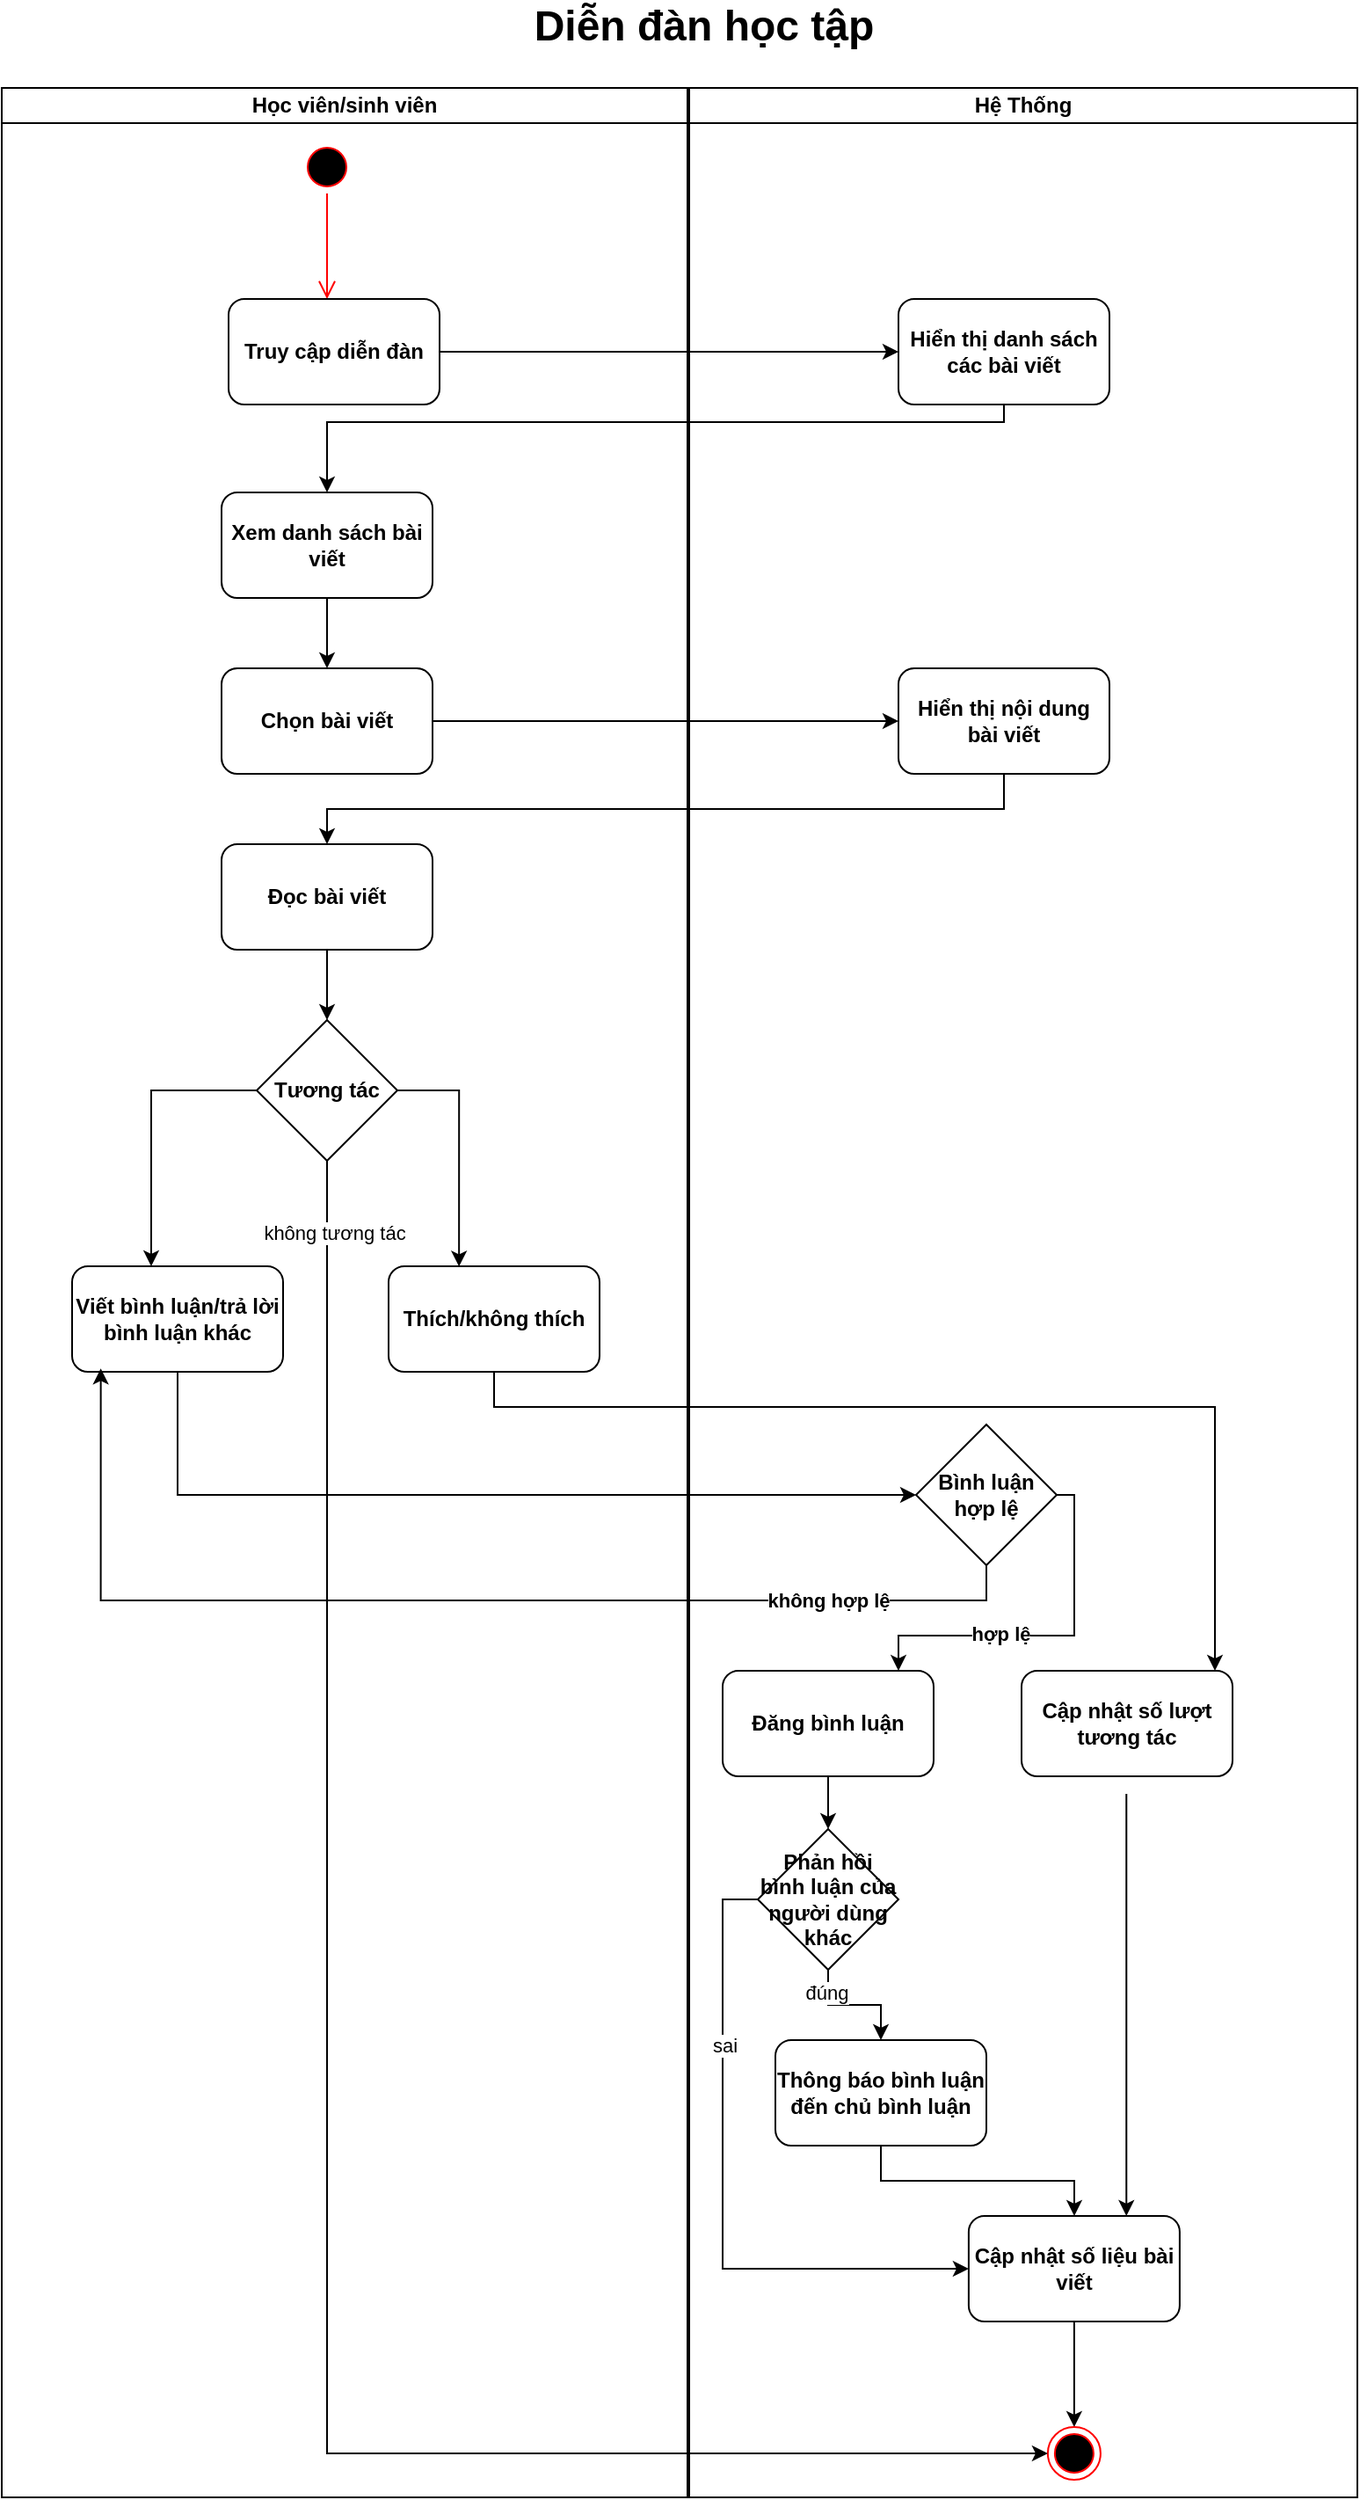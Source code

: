 <mxfile version="27.0.3">
  <diagram name="Page-1" id="wyYRsDZjEv_IAJ9hgWg7">
    <mxGraphModel dx="2026" dy="1134" grid="1" gridSize="10" guides="1" tooltips="1" connect="1" arrows="1" fold="1" page="1" pageScale="1" pageWidth="850" pageHeight="1100" math="0" shadow="0">
      <root>
        <mxCell id="0" />
        <mxCell id="1" parent="0" />
        <mxCell id="xNPQkrnZE0xDyGVl3A8W-1" value="Học viên/sinh viên" style="swimlane;startSize=20;whiteSpace=wrap;html=1;fontStyle=1" parent="1" vertex="1">
          <mxGeometry x="60" y="150" width="390" height="1370" as="geometry" />
        </mxCell>
        <mxCell id="xNPQkrnZE0xDyGVl3A8W-2" value="" style="ellipse;html=1;shape=startState;fillColor=#000000;strokeColor=#ff0000;fontStyle=1" parent="xNPQkrnZE0xDyGVl3A8W-1" vertex="1">
          <mxGeometry x="170" y="30" width="30" height="30" as="geometry" />
        </mxCell>
        <mxCell id="xNPQkrnZE0xDyGVl3A8W-3" value="" style="edgeStyle=orthogonalEdgeStyle;html=1;verticalAlign=bottom;endArrow=open;endSize=8;strokeColor=#ff0000;rounded=0;fontStyle=1" parent="xNPQkrnZE0xDyGVl3A8W-1" source="xNPQkrnZE0xDyGVl3A8W-2" edge="1">
          <mxGeometry relative="1" as="geometry">
            <mxPoint x="185" y="120" as="targetPoint" />
          </mxGeometry>
        </mxCell>
        <mxCell id="xNPQkrnZE0xDyGVl3A8W-58" value="Truy cập diễn đàn" style="rounded=1;whiteSpace=wrap;html=1;fontStyle=1" parent="xNPQkrnZE0xDyGVl3A8W-1" vertex="1">
          <mxGeometry x="129" y="120" width="120" height="60" as="geometry" />
        </mxCell>
        <mxCell id="xNPQkrnZE0xDyGVl3A8W-69" style="edgeStyle=orthogonalEdgeStyle;rounded=0;orthogonalLoop=1;jettySize=auto;html=1;entryX=0.5;entryY=0;entryDx=0;entryDy=0;fontStyle=1" parent="xNPQkrnZE0xDyGVl3A8W-1" source="xNPQkrnZE0xDyGVl3A8W-61" target="xNPQkrnZE0xDyGVl3A8W-68" edge="1">
          <mxGeometry relative="1" as="geometry" />
        </mxCell>
        <mxCell id="xNPQkrnZE0xDyGVl3A8W-61" value="Xem danh sách bài viết" style="rounded=1;whiteSpace=wrap;html=1;fontStyle=1" parent="xNPQkrnZE0xDyGVl3A8W-1" vertex="1">
          <mxGeometry x="125" y="230" width="120" height="60" as="geometry" />
        </mxCell>
        <mxCell id="xNPQkrnZE0xDyGVl3A8W-68" value="Chọn bài viết" style="rounded=1;whiteSpace=wrap;html=1;fontStyle=1" parent="xNPQkrnZE0xDyGVl3A8W-1" vertex="1">
          <mxGeometry x="125" y="330" width="120" height="60" as="geometry" />
        </mxCell>
        <mxCell id="xNPQkrnZE0xDyGVl3A8W-76" style="edgeStyle=orthogonalEdgeStyle;rounded=0;orthogonalLoop=1;jettySize=auto;html=1;fontStyle=1" parent="xNPQkrnZE0xDyGVl3A8W-1" source="xNPQkrnZE0xDyGVl3A8W-72" target="xNPQkrnZE0xDyGVl3A8W-75" edge="1">
          <mxGeometry relative="1" as="geometry" />
        </mxCell>
        <mxCell id="xNPQkrnZE0xDyGVl3A8W-72" value="Đọc bài viết" style="rounded=1;whiteSpace=wrap;html=1;fontStyle=1" parent="xNPQkrnZE0xDyGVl3A8W-1" vertex="1">
          <mxGeometry x="125" y="430" width="120" height="60" as="geometry" />
        </mxCell>
        <mxCell id="xNPQkrnZE0xDyGVl3A8W-78" style="edgeStyle=orthogonalEdgeStyle;rounded=0;orthogonalLoop=1;jettySize=auto;html=1;fontStyle=1" parent="xNPQkrnZE0xDyGVl3A8W-1" source="xNPQkrnZE0xDyGVl3A8W-75" target="xNPQkrnZE0xDyGVl3A8W-77" edge="1">
          <mxGeometry relative="1" as="geometry">
            <Array as="points">
              <mxPoint x="85" y="570" />
            </Array>
          </mxGeometry>
        </mxCell>
        <mxCell id="xNPQkrnZE0xDyGVl3A8W-75" value="Tương tác" style="rhombus;whiteSpace=wrap;html=1;fontStyle=1" parent="xNPQkrnZE0xDyGVl3A8W-1" vertex="1">
          <mxGeometry x="145" y="530" width="80" height="80" as="geometry" />
        </mxCell>
        <mxCell id="xNPQkrnZE0xDyGVl3A8W-77" value="Viết bình luận/trả lời bình luận khác" style="rounded=1;whiteSpace=wrap;html=1;fontStyle=1" parent="xNPQkrnZE0xDyGVl3A8W-1" vertex="1">
          <mxGeometry x="40" y="670" width="120" height="60" as="geometry" />
        </mxCell>
        <mxCell id="xNPQkrnZE0xDyGVl3A8W-80" value="Thích/không thích" style="rounded=1;whiteSpace=wrap;html=1;fontStyle=1" parent="xNPQkrnZE0xDyGVl3A8W-1" vertex="1">
          <mxGeometry x="220" y="670" width="120" height="60" as="geometry" />
        </mxCell>
        <mxCell id="xNPQkrnZE0xDyGVl3A8W-81" style="edgeStyle=orthogonalEdgeStyle;rounded=0;orthogonalLoop=1;jettySize=auto;html=1;entryX=0.334;entryY=0.003;entryDx=0;entryDy=0;entryPerimeter=0;fontStyle=1" parent="xNPQkrnZE0xDyGVl3A8W-1" source="xNPQkrnZE0xDyGVl3A8W-75" target="xNPQkrnZE0xDyGVl3A8W-80" edge="1">
          <mxGeometry relative="1" as="geometry">
            <Array as="points">
              <mxPoint x="260" y="570" />
            </Array>
          </mxGeometry>
        </mxCell>
        <mxCell id="xNPQkrnZE0xDyGVl3A8W-15" value="Hệ Thống" style="swimlane;startSize=20;whiteSpace=wrap;html=1;fontStyle=1" parent="1" vertex="1">
          <mxGeometry x="451" y="150" width="380" height="1370" as="geometry" />
        </mxCell>
        <mxCell id="xNPQkrnZE0xDyGVl3A8W-59" value="Hiển thị danh sách các bài viết" style="rounded=1;whiteSpace=wrap;html=1;fontStyle=1" parent="xNPQkrnZE0xDyGVl3A8W-15" vertex="1">
          <mxGeometry x="119" y="120" width="120" height="60" as="geometry" />
        </mxCell>
        <mxCell id="xNPQkrnZE0xDyGVl3A8W-70" value="Hiển thị nội dung bài viết" style="rounded=1;whiteSpace=wrap;html=1;fontStyle=1" parent="xNPQkrnZE0xDyGVl3A8W-15" vertex="1">
          <mxGeometry x="119" y="330" width="120" height="60" as="geometry" />
        </mxCell>
        <mxCell id="xNPQkrnZE0xDyGVl3A8W-90" style="edgeStyle=orthogonalEdgeStyle;rounded=0;orthogonalLoop=1;jettySize=auto;html=1;fontStyle=1" parent="xNPQkrnZE0xDyGVl3A8W-15" source="xNPQkrnZE0xDyGVl3A8W-84" target="xNPQkrnZE0xDyGVl3A8W-89" edge="1">
          <mxGeometry relative="1" as="geometry">
            <Array as="points">
              <mxPoint x="219" y="800" />
              <mxPoint x="219" y="880" />
              <mxPoint x="119" y="880" />
            </Array>
          </mxGeometry>
        </mxCell>
        <mxCell id="xNPQkrnZE0xDyGVl3A8W-91" value="hợp lệ" style="edgeLabel;html=1;align=center;verticalAlign=middle;resizable=0;points=[];fontStyle=1" parent="xNPQkrnZE0xDyGVl3A8W-90" vertex="1" connectable="0">
          <mxGeometry x="0.26" y="-1" relative="1" as="geometry">
            <mxPoint as="offset" />
          </mxGeometry>
        </mxCell>
        <mxCell id="xNPQkrnZE0xDyGVl3A8W-84" value="Bình luận hợp lệ" style="rhombus;whiteSpace=wrap;html=1;fontStyle=1" parent="xNPQkrnZE0xDyGVl3A8W-15" vertex="1">
          <mxGeometry x="129" y="760" width="80" height="80" as="geometry" />
        </mxCell>
        <mxCell id="LjE89UTPXSjiElMablbm-14" style="edgeStyle=orthogonalEdgeStyle;rounded=0;orthogonalLoop=1;jettySize=auto;html=1;entryX=0.5;entryY=0;entryDx=0;entryDy=0;" parent="xNPQkrnZE0xDyGVl3A8W-15" source="xNPQkrnZE0xDyGVl3A8W-89" target="LjE89UTPXSjiElMablbm-8" edge="1">
          <mxGeometry relative="1" as="geometry" />
        </mxCell>
        <mxCell id="xNPQkrnZE0xDyGVl3A8W-89" value="Đăng bình luận" style="rounded=1;whiteSpace=wrap;html=1;fontStyle=1" parent="xNPQkrnZE0xDyGVl3A8W-15" vertex="1">
          <mxGeometry x="19" y="900" width="120" height="60" as="geometry" />
        </mxCell>
        <mxCell id="LjE89UTPXSjiElMablbm-15" style="edgeStyle=orthogonalEdgeStyle;rounded=0;orthogonalLoop=1;jettySize=auto;html=1;" parent="xNPQkrnZE0xDyGVl3A8W-15" edge="1">
          <mxGeometry relative="1" as="geometry">
            <mxPoint x="248.64" y="1210" as="targetPoint" />
            <mxPoint x="248.64" y="970" as="sourcePoint" />
          </mxGeometry>
        </mxCell>
        <mxCell id="xNPQkrnZE0xDyGVl3A8W-92" value="Cập nhật số lượt tương tác" style="rounded=1;whiteSpace=wrap;html=1;fontStyle=1" parent="xNPQkrnZE0xDyGVl3A8W-15" vertex="1">
          <mxGeometry x="189" y="900" width="120" height="60" as="geometry" />
        </mxCell>
        <mxCell id="LjE89UTPXSjiElMablbm-4" style="edgeStyle=orthogonalEdgeStyle;rounded=0;orthogonalLoop=1;jettySize=auto;html=1;" parent="xNPQkrnZE0xDyGVl3A8W-15" source="LjE89UTPXSjiElMablbm-8" target="LjE89UTPXSjiElMablbm-13" edge="1">
          <mxGeometry relative="1" as="geometry" />
        </mxCell>
        <mxCell id="LjE89UTPXSjiElMablbm-5" value="đúng" style="edgeLabel;html=1;align=center;verticalAlign=middle;resizable=0;points=[];" parent="LjE89UTPXSjiElMablbm-4" vertex="1" connectable="0">
          <mxGeometry x="-0.636" y="-1" relative="1" as="geometry">
            <mxPoint as="offset" />
          </mxGeometry>
        </mxCell>
        <mxCell id="LjE89UTPXSjiElMablbm-6" style="edgeStyle=orthogonalEdgeStyle;rounded=0;orthogonalLoop=1;jettySize=auto;html=1;entryX=0;entryY=0.5;entryDx=0;entryDy=0;" parent="xNPQkrnZE0xDyGVl3A8W-15" source="LjE89UTPXSjiElMablbm-8" target="LjE89UTPXSjiElMablbm-10" edge="1">
          <mxGeometry relative="1" as="geometry">
            <Array as="points">
              <mxPoint x="19" y="1030" />
              <mxPoint x="19" y="1240" />
            </Array>
          </mxGeometry>
        </mxCell>
        <mxCell id="LjE89UTPXSjiElMablbm-7" value="sai" style="edgeLabel;html=1;align=center;verticalAlign=middle;resizable=0;points=[];" parent="LjE89UTPXSjiElMablbm-6" vertex="1" connectable="0">
          <mxGeometry x="-0.446" y="1" relative="1" as="geometry">
            <mxPoint as="offset" />
          </mxGeometry>
        </mxCell>
        <mxCell id="LjE89UTPXSjiElMablbm-8" value="Phản hồi bình luận của người dùng khác" style="rhombus;whiteSpace=wrap;html=1;fontStyle=1" parent="xNPQkrnZE0xDyGVl3A8W-15" vertex="1">
          <mxGeometry x="39" y="990" width="80" height="80" as="geometry" />
        </mxCell>
        <mxCell id="LjE89UTPXSjiElMablbm-9" style="edgeStyle=orthogonalEdgeStyle;rounded=0;orthogonalLoop=1;jettySize=auto;html=1;entryX=0.5;entryY=0;entryDx=0;entryDy=0;fontStyle=1" parent="xNPQkrnZE0xDyGVl3A8W-15" source="LjE89UTPXSjiElMablbm-10" target="LjE89UTPXSjiElMablbm-11" edge="1">
          <mxGeometry relative="1" as="geometry" />
        </mxCell>
        <mxCell id="LjE89UTPXSjiElMablbm-10" value="Cập nhật số liệu bài viết" style="rounded=1;whiteSpace=wrap;html=1;fontStyle=1" parent="xNPQkrnZE0xDyGVl3A8W-15" vertex="1">
          <mxGeometry x="158.95" y="1210" width="120" height="60" as="geometry" />
        </mxCell>
        <mxCell id="LjE89UTPXSjiElMablbm-11" value="" style="ellipse;html=1;shape=endState;fillColor=#000000;strokeColor=#ff0000;fontStyle=1" parent="xNPQkrnZE0xDyGVl3A8W-15" vertex="1">
          <mxGeometry x="203.95" y="1330" width="30" height="30" as="geometry" />
        </mxCell>
        <mxCell id="LjE89UTPXSjiElMablbm-12" style="edgeStyle=orthogonalEdgeStyle;rounded=0;orthogonalLoop=1;jettySize=auto;html=1;" parent="xNPQkrnZE0xDyGVl3A8W-15" source="LjE89UTPXSjiElMablbm-13" target="LjE89UTPXSjiElMablbm-10" edge="1">
          <mxGeometry relative="1" as="geometry" />
        </mxCell>
        <mxCell id="LjE89UTPXSjiElMablbm-13" value="Thông báo bình luận đến chủ bình luận" style="rounded=1;whiteSpace=wrap;html=1;fontStyle=1" parent="xNPQkrnZE0xDyGVl3A8W-15" vertex="1">
          <mxGeometry x="49" y="1110" width="120" height="60" as="geometry" />
        </mxCell>
        <mxCell id="xNPQkrnZE0xDyGVl3A8W-44" value="&lt;span style=&quot;font-size: 24px;&quot;&gt;Diễn đàn học tập&lt;/span&gt;" style="text;html=1;align=center;verticalAlign=middle;whiteSpace=wrap;rounded=0;fontStyle=1" parent="1" vertex="1">
          <mxGeometry x="189" y="100" width="541" height="30" as="geometry" />
        </mxCell>
        <mxCell id="xNPQkrnZE0xDyGVl3A8W-60" style="edgeStyle=orthogonalEdgeStyle;rounded=0;orthogonalLoop=1;jettySize=auto;html=1;fontStyle=1" parent="1" source="xNPQkrnZE0xDyGVl3A8W-58" target="xNPQkrnZE0xDyGVl3A8W-59" edge="1">
          <mxGeometry relative="1" as="geometry" />
        </mxCell>
        <mxCell id="xNPQkrnZE0xDyGVl3A8W-62" style="edgeStyle=orthogonalEdgeStyle;rounded=0;orthogonalLoop=1;jettySize=auto;html=1;fontStyle=1" parent="1" source="xNPQkrnZE0xDyGVl3A8W-59" target="xNPQkrnZE0xDyGVl3A8W-61" edge="1">
          <mxGeometry relative="1" as="geometry">
            <Array as="points">
              <mxPoint x="630" y="340" />
              <mxPoint x="245" y="340" />
            </Array>
          </mxGeometry>
        </mxCell>
        <mxCell id="xNPQkrnZE0xDyGVl3A8W-71" style="edgeStyle=orthogonalEdgeStyle;rounded=0;orthogonalLoop=1;jettySize=auto;html=1;fontStyle=1" parent="1" source="xNPQkrnZE0xDyGVl3A8W-68" target="xNPQkrnZE0xDyGVl3A8W-70" edge="1">
          <mxGeometry relative="1" as="geometry" />
        </mxCell>
        <mxCell id="xNPQkrnZE0xDyGVl3A8W-73" style="edgeStyle=orthogonalEdgeStyle;rounded=0;orthogonalLoop=1;jettySize=auto;html=1;fontStyle=1" parent="1" source="xNPQkrnZE0xDyGVl3A8W-70" target="xNPQkrnZE0xDyGVl3A8W-72" edge="1">
          <mxGeometry relative="1" as="geometry">
            <Array as="points">
              <mxPoint x="630" y="560" />
              <mxPoint x="245" y="560" />
            </Array>
          </mxGeometry>
        </mxCell>
        <mxCell id="xNPQkrnZE0xDyGVl3A8W-85" style="edgeStyle=orthogonalEdgeStyle;rounded=0;orthogonalLoop=1;jettySize=auto;html=1;entryX=0;entryY=0.5;entryDx=0;entryDy=0;fontStyle=1" parent="1" source="xNPQkrnZE0xDyGVl3A8W-77" target="xNPQkrnZE0xDyGVl3A8W-84" edge="1">
          <mxGeometry relative="1" as="geometry">
            <Array as="points">
              <mxPoint x="160" y="950" />
            </Array>
          </mxGeometry>
        </mxCell>
        <mxCell id="xNPQkrnZE0xDyGVl3A8W-87" style="edgeStyle=orthogonalEdgeStyle;rounded=0;orthogonalLoop=1;jettySize=auto;html=1;entryX=0.136;entryY=0.969;entryDx=0;entryDy=0;entryPerimeter=0;fontStyle=1" parent="1" source="xNPQkrnZE0xDyGVl3A8W-84" target="xNPQkrnZE0xDyGVl3A8W-77" edge="1">
          <mxGeometry relative="1" as="geometry">
            <Array as="points">
              <mxPoint x="620" y="1010" />
              <mxPoint x="116" y="1010" />
            </Array>
          </mxGeometry>
        </mxCell>
        <mxCell id="xNPQkrnZE0xDyGVl3A8W-88" value="không hợp lệ" style="edgeLabel;html=1;align=center;verticalAlign=middle;resizable=0;points=[];fontStyle=1" parent="xNPQkrnZE0xDyGVl3A8W-87" vertex="1" connectable="0">
          <mxGeometry x="-0.28" relative="1" as="geometry">
            <mxPoint x="126" as="offset" />
          </mxGeometry>
        </mxCell>
        <mxCell id="xNPQkrnZE0xDyGVl3A8W-93" style="edgeStyle=orthogonalEdgeStyle;rounded=0;orthogonalLoop=1;jettySize=auto;html=1;fontStyle=1" parent="1" source="xNPQkrnZE0xDyGVl3A8W-80" target="xNPQkrnZE0xDyGVl3A8W-92" edge="1">
          <mxGeometry relative="1" as="geometry">
            <Array as="points">
              <mxPoint x="340" y="900" />
              <mxPoint x="750" y="900" />
            </Array>
          </mxGeometry>
        </mxCell>
        <mxCell id="LjE89UTPXSjiElMablbm-2" style="edgeStyle=orthogonalEdgeStyle;rounded=0;orthogonalLoop=1;jettySize=auto;html=1;entryX=0;entryY=0.5;entryDx=0;entryDy=0;" parent="1" source="xNPQkrnZE0xDyGVl3A8W-75" target="LjE89UTPXSjiElMablbm-11" edge="1">
          <mxGeometry relative="1" as="geometry">
            <mxPoint x="615" y="1325" as="targetPoint" />
            <Array as="points">
              <mxPoint x="245" y="1495" />
            </Array>
          </mxGeometry>
        </mxCell>
        <mxCell id="LjE89UTPXSjiElMablbm-3" value="không tương tác" style="edgeLabel;html=1;align=center;verticalAlign=middle;resizable=0;points=[];" parent="LjE89UTPXSjiElMablbm-2" vertex="1" connectable="0">
          <mxGeometry x="-0.899" y="2" relative="1" as="geometry">
            <mxPoint x="2" y="-17" as="offset" />
          </mxGeometry>
        </mxCell>
      </root>
    </mxGraphModel>
  </diagram>
</mxfile>
